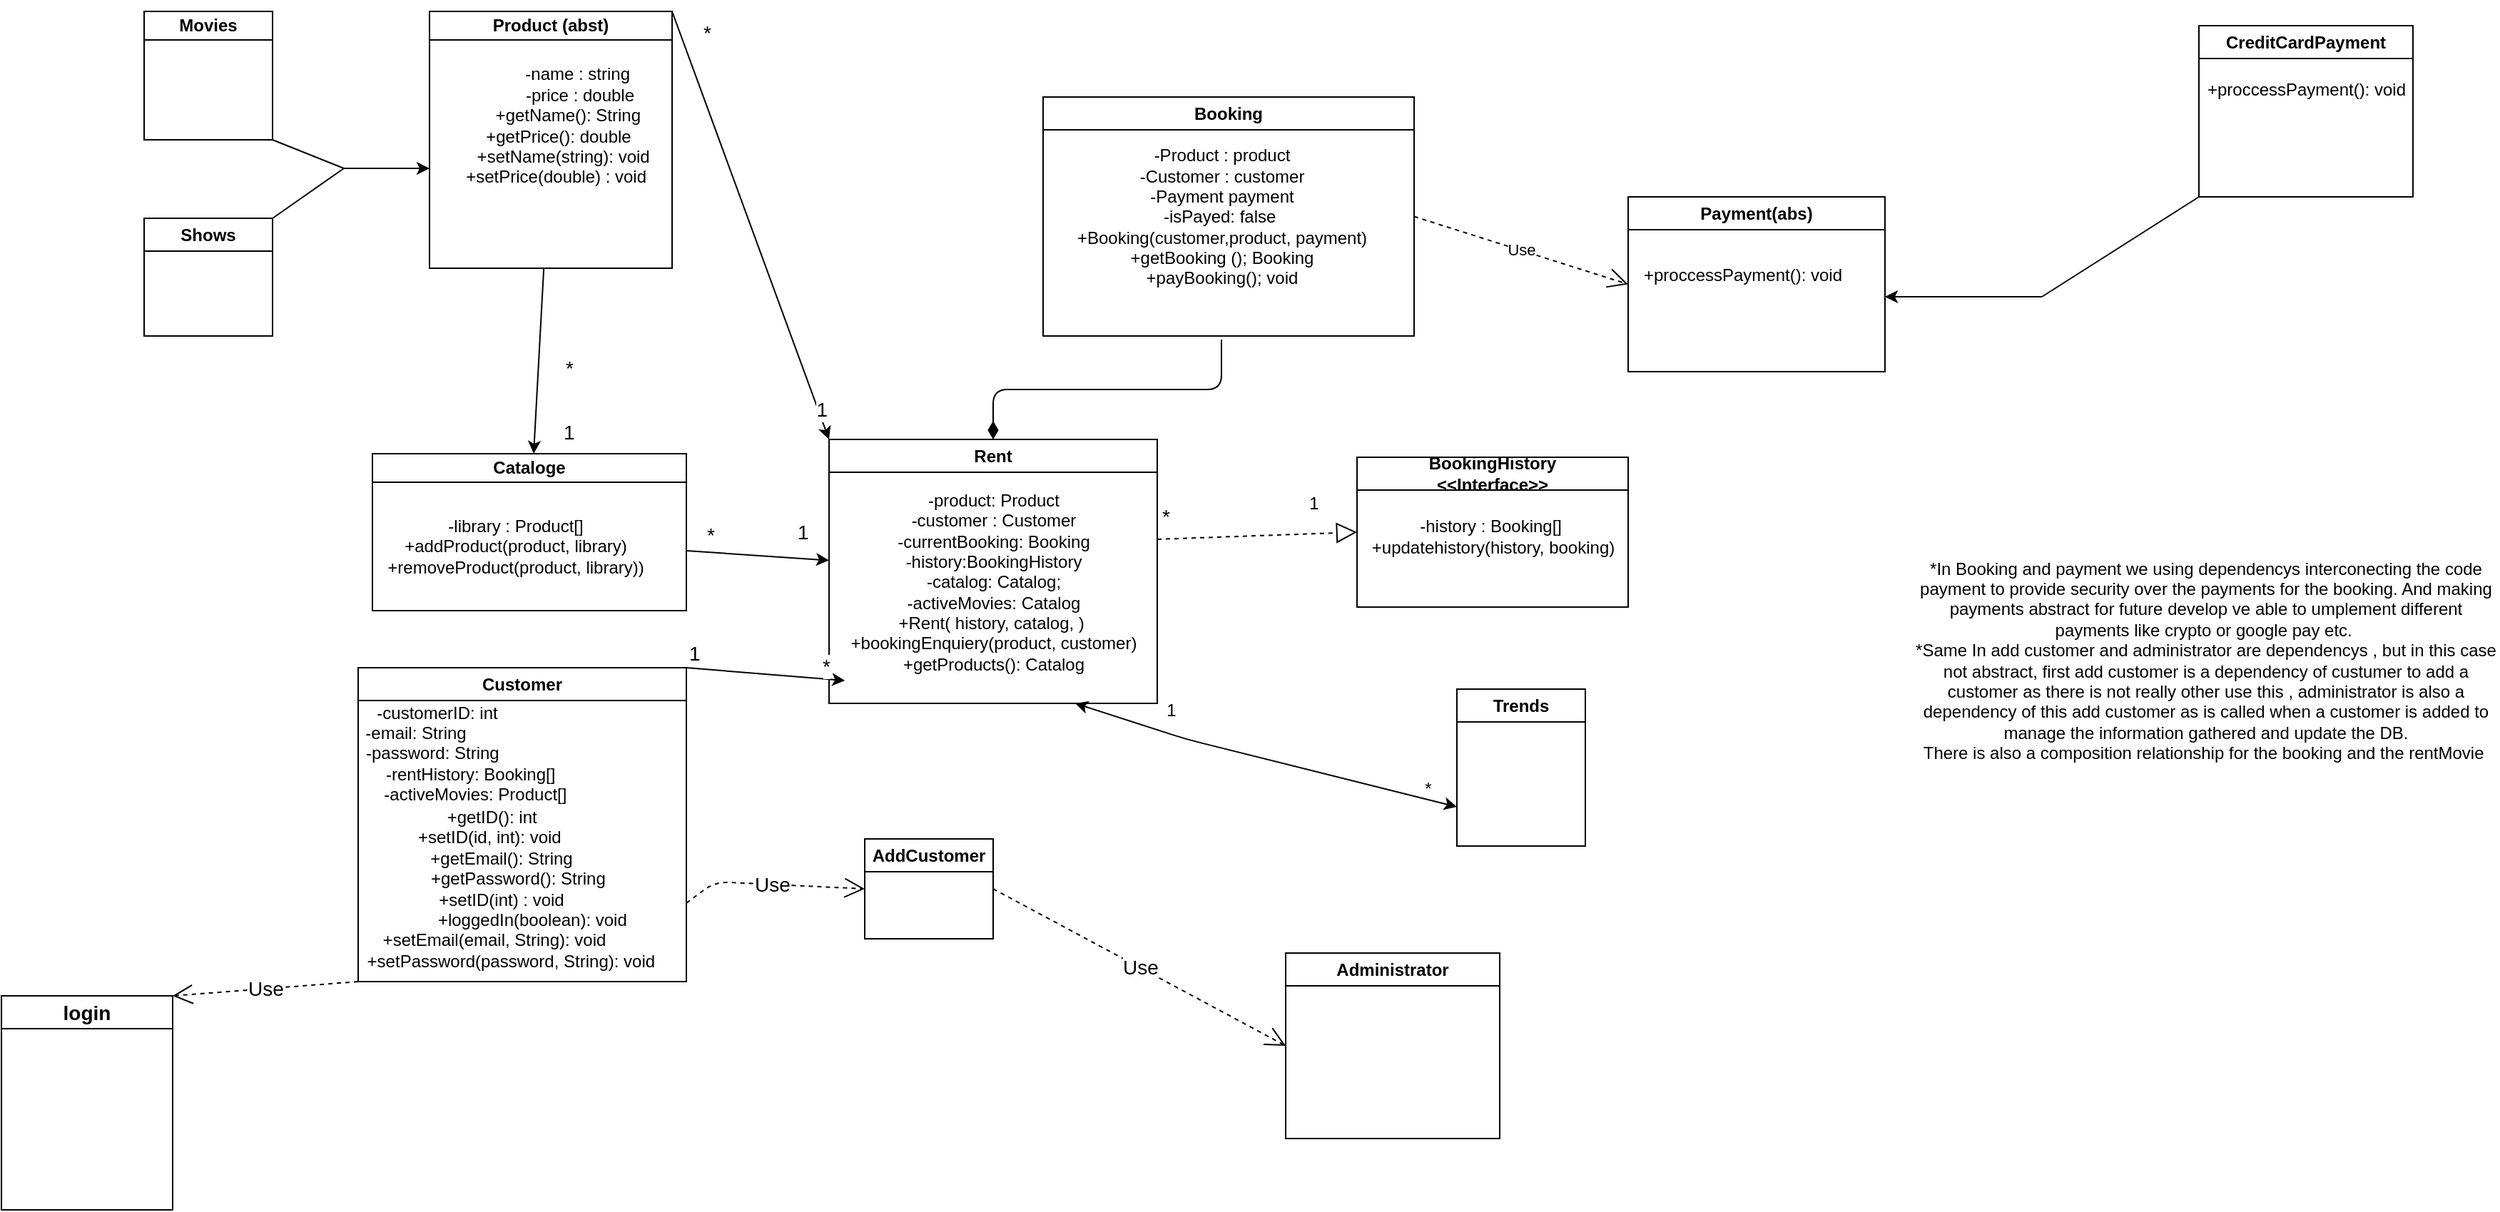 <mxfile>
    <diagram id="IbTHPOekLIpRfXN_h18N" name="Page-1">
        <mxGraphModel dx="2827" dy="2846" grid="1" gridSize="10" guides="1" tooltips="1" connect="1" arrows="1" fold="1" page="1" pageScale="1" pageWidth="850" pageHeight="1100" math="0" shadow="0">
            <root>
                <mxCell id="0"/>
                <mxCell id="1" parent="0"/>
                <mxCell id="84" value="" style="edgeStyle=none;html=1;fontSize=14;" parent="1" source="2" target="83" edge="1">
                    <mxGeometry relative="1" as="geometry"/>
                </mxCell>
                <mxCell id="2" value="Product (abst)" style="swimlane;whiteSpace=wrap;html=1;startSize=20;" parent="1" vertex="1">
                    <mxGeometry x="120" y="-150" width="170" height="180" as="geometry">
                        <mxRectangle x="160" y="110" width="90" height="30" as="alternateBounds"/>
                    </mxGeometry>
                </mxCell>
                <mxCell id="105" value="&amp;nbsp; &amp;nbsp; &amp;nbsp; &amp;nbsp; &amp;nbsp; &amp;nbsp;-name : string&lt;br&gt;&amp;nbsp; &amp;nbsp; &amp;nbsp; &amp;nbsp; &amp;nbsp; &amp;nbsp; -price : double&lt;br&gt;&amp;nbsp; &amp;nbsp; &amp;nbsp; &amp;nbsp;+getName(): String&lt;br&gt;&amp;nbsp; &amp;nbsp;+getPrice(): double&lt;br&gt;&amp;nbsp; &amp;nbsp; &amp;nbsp;+setName(string): void&lt;br&gt;&amp;nbsp; +setPrice(double) : void" style="text;html=1;align=center;verticalAlign=middle;resizable=0;points=[];autosize=1;strokeColor=none;fillColor=none;" parent="2" vertex="1">
                    <mxGeometry x="5" y="30" width="160" height="100" as="geometry"/>
                </mxCell>
                <mxCell id="3" value="Customer" style="swimlane;whiteSpace=wrap;html=1;" parent="1" vertex="1">
                    <mxGeometry x="70" y="310" width="230" height="220" as="geometry">
                        <mxRectangle x="30" y="310" width="100" height="30" as="alternateBounds"/>
                    </mxGeometry>
                </mxCell>
                <mxCell id="101" value="&amp;nbsp; &amp;nbsp; &amp;nbsp; &amp;nbsp; &amp;nbsp; &amp;nbsp;+getID(): int&lt;br&gt;&amp;nbsp; &amp;nbsp; &amp;nbsp; &amp;nbsp; &amp;nbsp; +setID(id, int): void&lt;br&gt;&amp;nbsp; &amp;nbsp; &amp;nbsp; &amp;nbsp; &amp;nbsp; &amp;nbsp; &amp;nbsp; &amp;nbsp;+getEmail(): String&lt;br&gt;&amp;nbsp; &amp;nbsp; &amp;nbsp; &amp;nbsp; &amp;nbsp; &amp;nbsp; &amp;nbsp; &amp;nbsp; &amp;nbsp; &amp;nbsp; &amp;nbsp; +getPassword(): String&lt;br&gt;&amp;nbsp; &amp;nbsp; &amp;nbsp; &amp;nbsp; &amp;nbsp; &amp;nbsp; &amp;nbsp; &amp;nbsp;+setID(int) : void&lt;br&gt;&amp;nbsp; &amp;nbsp; &amp;nbsp; &amp;nbsp; &amp;nbsp; &amp;nbsp; &amp;nbsp; &amp;nbsp; &amp;nbsp; &amp;nbsp; &amp;nbsp; &amp;nbsp; &amp;nbsp; &amp;nbsp; +loggedIn(boolean): void&lt;br&gt;&amp;nbsp; &amp;nbsp; &amp;nbsp; &amp;nbsp; &amp;nbsp; &amp;nbsp; +setEmail(email, String): void&lt;br&gt;&amp;nbsp; &amp;nbsp; &amp;nbsp; &amp;nbsp; &amp;nbsp; &amp;nbsp; &amp;nbsp; &amp;nbsp; &amp;nbsp; &amp;nbsp;+setPassword(password, String): void" style="text;html=1;align=center;verticalAlign=middle;resizable=0;points=[];autosize=1;strokeColor=none;fillColor=none;" parent="3" vertex="1">
                    <mxGeometry x="-70" y="90" width="290" height="130" as="geometry"/>
                </mxCell>
                <mxCell id="98" value="&amp;nbsp; &amp;nbsp; &amp;nbsp; &amp;nbsp; &amp;nbsp;-customerID: int&lt;br&gt;-email: String&lt;br&gt;&amp;nbsp; &amp;nbsp; &amp;nbsp; &amp;nbsp;-password: String&lt;br&gt;&amp;nbsp; &amp;nbsp; &amp;nbsp; &amp;nbsp; &amp;nbsp; &amp;nbsp; &amp;nbsp; &amp;nbsp; &amp;nbsp; &amp;nbsp; &amp;nbsp; &amp;nbsp;-rentHistory: Booking[]&lt;br&gt;&amp;nbsp; &amp;nbsp; &amp;nbsp; &amp;nbsp; &amp;nbsp; &amp;nbsp; &amp;nbsp; &amp;nbsp; &amp;nbsp; &amp;nbsp; &amp;nbsp; &amp;nbsp; &amp;nbsp;-activeMovies: Product[]" style="text;html=1;align=center;verticalAlign=middle;resizable=0;points=[];autosize=1;strokeColor=none;fillColor=none;" parent="3" vertex="1">
                    <mxGeometry x="-75" y="15" width="230" height="90" as="geometry"/>
                </mxCell>
                <mxCell id="4" value="Rent" style="swimlane;whiteSpace=wrap;html=1;" parent="1" vertex="1">
                    <mxGeometry x="400" y="150" width="230" height="185" as="geometry">
                        <mxRectangle x="340" y="180" width="70" height="30" as="alternateBounds"/>
                    </mxGeometry>
                </mxCell>
                <mxCell id="107" value="-product: Product&lt;br&gt;-customer : Customer&lt;br&gt;-currentBooking: Booking&lt;br&gt;-history:BookingHistory&lt;br&gt;-catalog: Catalog;&lt;br&gt;-activeMovies: Catalog&lt;br&gt;+Rent( history, catalog, )&amp;nbsp;&lt;br&gt;+bookingEnquiery(product, customer)&lt;br&gt;+getProducts(): Catalog&lt;br&gt;" style="text;html=1;align=center;verticalAlign=middle;resizable=0;points=[];autosize=1;strokeColor=none;fillColor=none;" parent="4" vertex="1">
                    <mxGeometry x="5" y="30" width="220" height="140" as="geometry"/>
                </mxCell>
                <mxCell id="5" value="Booking" style="swimlane;whiteSpace=wrap;html=1;" parent="1" vertex="1">
                    <mxGeometry x="550" y="-90" width="260" height="167.5" as="geometry">
                        <mxRectangle x="612.5" y="-30" width="90" height="30" as="alternateBounds"/>
                    </mxGeometry>
                </mxCell>
                <mxCell id="109" value="-Product : product&lt;br&gt;-Customer : customer&lt;br&gt;-Payment payment&lt;br&gt;-isPayed: false&amp;nbsp;&lt;br&gt;+Booking(customer,product, payment)&lt;br&gt;+getBooking (); Booking&lt;br&gt;+payBooking(); void" style="text;html=1;align=center;verticalAlign=middle;resizable=0;points=[];autosize=1;strokeColor=none;fillColor=none;" parent="5" vertex="1">
                    <mxGeometry x="10" y="28.75" width="230" height="110" as="geometry"/>
                </mxCell>
                <mxCell id="6" value="AddCustomer" style="swimlane;whiteSpace=wrap;html=1;" parent="1" vertex="1">
                    <mxGeometry x="425" y="430" width="90" height="70" as="geometry"/>
                </mxCell>
                <mxCell id="8" value="Payment(abs)" style="swimlane;whiteSpace=wrap;html=1;" parent="1" vertex="1">
                    <mxGeometry x="960" y="-20" width="180" height="122.5" as="geometry"/>
                </mxCell>
                <mxCell id="112" value="+proccessPayment(): void" style="text;html=1;align=center;verticalAlign=middle;resizable=0;points=[];autosize=1;strokeColor=none;fillColor=none;" parent="8" vertex="1">
                    <mxGeometry y="40" width="160" height="30" as="geometry"/>
                </mxCell>
                <mxCell id="10" value="BookingHistory&lt;br&gt;&amp;lt;&amp;lt;Interface&amp;gt;&amp;gt;" style="swimlane;whiteSpace=wrap;html=1;" parent="1" vertex="1">
                    <mxGeometry x="770" y="162.5" width="190" height="105" as="geometry">
                        <mxRectangle x="550" y="210" width="180" height="70" as="alternateBounds"/>
                    </mxGeometry>
                </mxCell>
                <mxCell id="66" value="&lt;br&gt;&lt;br&gt;" style="text;html=1;align=center;verticalAlign=middle;resizable=0;points=[];autosize=1;strokeColor=none;fillColor=none;" parent="10" vertex="1">
                    <mxGeometry x="80" y="25" width="20" height="40" as="geometry"/>
                </mxCell>
                <mxCell id="110" value="-history : Booking[]&amp;nbsp;&lt;br&gt;+updatehistory(history, booking)&lt;br&gt;" style="text;html=1;align=center;verticalAlign=middle;resizable=0;points=[];autosize=1;strokeColor=none;fillColor=none;" parent="10" vertex="1">
                    <mxGeometry y="35" width="190" height="40" as="geometry"/>
                </mxCell>
                <mxCell id="14" value="Trends" style="swimlane;whiteSpace=wrap;html=1;" parent="1" vertex="1">
                    <mxGeometry x="840" y="325" width="90" height="110" as="geometry"/>
                </mxCell>
                <mxCell id="15" value="Administrator" style="swimlane;whiteSpace=wrap;html=1;" parent="1" vertex="1">
                    <mxGeometry x="720" y="510" width="150" height="130" as="geometry"/>
                </mxCell>
                <mxCell id="16" value="" style="endArrow=none;dashed=1;html=1;startArrow=none;" parent="1" edge="1">
                    <mxGeometry width="50" height="50" relative="1" as="geometry">
                        <mxPoint x="530" y="260" as="sourcePoint"/>
                        <mxPoint x="530" y="260" as="targetPoint"/>
                    </mxGeometry>
                </mxCell>
                <mxCell id="26" value="" style="endArrow=classic;html=1;fontSize=14;exitX=1;exitY=0;exitDx=0;exitDy=0;entryX=0;entryY=0;entryDx=0;entryDy=0;" parent="1" source="2" target="4" edge="1">
                    <mxGeometry relative="1" as="geometry">
                        <mxPoint x="260" y="120" as="sourcePoint"/>
                        <mxPoint x="612" y="270" as="targetPoint"/>
                    </mxGeometry>
                </mxCell>
                <mxCell id="28" value="*" style="edgeLabel;resizable=0;html=1;align=left;verticalAlign=bottom;fontSize=14;" parent="26" connectable="0" vertex="1">
                    <mxGeometry x="-1" relative="1" as="geometry">
                        <mxPoint x="20" y="25" as="offset"/>
                    </mxGeometry>
                </mxCell>
                <mxCell id="29" value="1" style="edgeLabel;resizable=0;html=1;align=right;verticalAlign=bottom;fontSize=14;" parent="26" connectable="0" vertex="1">
                    <mxGeometry x="1" relative="1" as="geometry">
                        <mxPoint y="-10" as="offset"/>
                    </mxGeometry>
                </mxCell>
                <mxCell id="31" value="" style="endArrow=classic;html=1;fontSize=14;exitX=1;exitY=0;exitDx=0;exitDy=0;entryX=0.028;entryY=0.993;entryDx=0;entryDy=0;entryPerimeter=0;" parent="1" source="3" edge="1" target="107">
                    <mxGeometry relative="1" as="geometry">
                        <mxPoint x="390" y="270" as="sourcePoint"/>
                        <mxPoint x="380" y="310" as="targetPoint"/>
                    </mxGeometry>
                </mxCell>
                <mxCell id="33" value="1" style="edgeLabel;resizable=0;html=1;align=left;verticalAlign=bottom;fontSize=14;" parent="31" connectable="0" vertex="1">
                    <mxGeometry x="-1" relative="1" as="geometry"/>
                </mxCell>
                <mxCell id="34" value="*" style="edgeLabel;resizable=0;html=1;align=right;verticalAlign=bottom;fontSize=14;" parent="31" connectable="0" vertex="1">
                    <mxGeometry x="1" relative="1" as="geometry">
                        <mxPoint x="-10" as="offset"/>
                    </mxGeometry>
                </mxCell>
                <mxCell id="46" value="Movies" style="swimlane;whiteSpace=wrap;html=1;startSize=20;" parent="1" vertex="1">
                    <mxGeometry x="-80" y="-150" width="90" height="90" as="geometry">
                        <mxRectangle x="160" y="110" width="90" height="30" as="alternateBounds"/>
                    </mxGeometry>
                </mxCell>
                <mxCell id="48" value="Shows" style="swimlane;whiteSpace=wrap;html=1;" parent="1" vertex="1">
                    <mxGeometry x="-80" y="-5" width="90" height="82.5" as="geometry"/>
                </mxCell>
                <mxCell id="72" value="Use" style="endArrow=open;endSize=12;dashed=1;html=1;exitX=1;exitY=0.5;exitDx=0;exitDy=0;entryX=0;entryY=0.5;entryDx=0;entryDy=0;" parent="1" source="5" target="8" edge="1">
                    <mxGeometry width="160" relative="1" as="geometry">
                        <mxPoint x="380" y="240" as="sourcePoint"/>
                        <mxPoint x="540" y="240" as="targetPoint"/>
                    </mxGeometry>
                </mxCell>
                <mxCell id="73" value="" style="endArrow=block;dashed=1;endFill=0;endSize=12;html=1;entryX=0;entryY=0.5;entryDx=0;entryDy=0;" parent="1" target="10" edge="1">
                    <mxGeometry width="160" relative="1" as="geometry">
                        <mxPoint x="630" y="220" as="sourcePoint"/>
                        <mxPoint x="540" y="270" as="targetPoint"/>
                    </mxGeometry>
                </mxCell>
                <mxCell id="74" value="" style="html=1;endArrow=diamondThin;endFill=1;edgeStyle=elbowEdgeStyle;elbow=vertical;endSize=10;entryX=0.5;entryY=0;entryDx=0;entryDy=0;" parent="1" target="4" edge="1">
                    <mxGeometry width="160" relative="1" as="geometry">
                        <mxPoint x="675" y="80" as="sourcePoint"/>
                        <mxPoint x="540" y="270" as="targetPoint"/>
                    </mxGeometry>
                </mxCell>
                <mxCell id="75" value="1" style="text;html=1;strokeColor=none;fillColor=none;align=center;verticalAlign=middle;whiteSpace=wrap;rounded=0;" parent="1" vertex="1">
                    <mxGeometry x="710" y="180" width="60" height="30" as="geometry"/>
                </mxCell>
                <mxCell id="76" value="*" style="edgeLabel;resizable=0;html=1;align=right;verticalAlign=bottom;fontSize=14;" parent="1" connectable="0" vertex="1">
                    <mxGeometry x="639.999" y="214.997" as="geometry"/>
                </mxCell>
                <mxCell id="77" value="1" style="text;html=1;strokeColor=none;fillColor=none;align=center;verticalAlign=middle;whiteSpace=wrap;rounded=0;" parent="1" vertex="1">
                    <mxGeometry x="610" y="325" width="60" height="30" as="geometry"/>
                </mxCell>
                <mxCell id="78" value="*" style="text;html=1;strokeColor=none;fillColor=none;align=center;verticalAlign=middle;whiteSpace=wrap;rounded=0;" parent="1" vertex="1">
                    <mxGeometry x="790" y="380" width="60" height="30" as="geometry"/>
                </mxCell>
                <mxCell id="85" style="edgeStyle=none;html=1;fontSize=14;" parent="1" edge="1" target="4">
                    <mxGeometry relative="1" as="geometry">
                        <mxPoint x="380" y="228" as="targetPoint"/>
                        <mxPoint x="300" y="228" as="sourcePoint"/>
                    </mxGeometry>
                </mxCell>
                <mxCell id="83" value="Cataloge" style="swimlane;whiteSpace=wrap;html=1;startSize=20;" parent="1" vertex="1">
                    <mxGeometry x="80" y="160" width="220" height="110" as="geometry">
                        <mxRectangle x="320" y="-30" width="90" height="30" as="alternateBounds"/>
                    </mxGeometry>
                </mxCell>
                <mxCell id="106" value="-library : Product[]&lt;br&gt;+addProduct(product, library)&lt;br&gt;+removeProduct(product, library))" style="text;html=1;align=center;verticalAlign=middle;resizable=0;points=[];autosize=1;strokeColor=none;fillColor=none;" parent="83" vertex="1">
                    <mxGeometry y="35" width="200" height="60" as="geometry"/>
                </mxCell>
                <mxCell id="86" value="" style="endArrow=classic;startArrow=classic;html=1;fontSize=14;entryX=0;entryY=0.75;entryDx=0;entryDy=0;exitX=0.75;exitY=1;exitDx=0;exitDy=0;" parent="1" source="4" target="14" edge="1">
                    <mxGeometry width="50" height="50" relative="1" as="geometry">
                        <mxPoint x="630" y="340" as="sourcePoint"/>
                        <mxPoint x="580" y="340" as="targetPoint"/>
                        <Array as="points">
                            <mxPoint x="650" y="360"/>
                        </Array>
                    </mxGeometry>
                </mxCell>
                <mxCell id="91" value="Use" style="endArrow=open;endSize=12;dashed=1;html=1;fontSize=14;exitX=0;exitY=1;exitDx=0;exitDy=0;entryX=1;entryY=0;entryDx=0;entryDy=0;" parent="1" source="3" target="92" edge="1">
                    <mxGeometry width="160" relative="1" as="geometry">
                        <mxPoint x="630" y="420" as="sourcePoint"/>
                        <mxPoint x="150" y="470" as="targetPoint"/>
                    </mxGeometry>
                </mxCell>
                <mxCell id="92" value="login" style="swimlane;whiteSpace=wrap;html=1;fontSize=14;" parent="1" vertex="1">
                    <mxGeometry x="-180" y="540" width="120" height="150" as="geometry"/>
                </mxCell>
                <mxCell id="93" value="Use" style="endArrow=open;endSize=12;dashed=1;html=1;fontSize=14;exitX=1;exitY=0.75;exitDx=0;exitDy=0;entryX=0;entryY=0.5;entryDx=0;entryDy=0;" parent="1" source="3" edge="1" target="6">
                    <mxGeometry width="160" relative="1" as="geometry">
                        <mxPoint y="430" as="sourcePoint"/>
                        <mxPoint x="350" y="450" as="targetPoint"/>
                        <Array as="points">
                            <mxPoint x="320" y="460"/>
                        </Array>
                    </mxGeometry>
                </mxCell>
                <mxCell id="97" value="Use" style="endArrow=open;endSize=12;dashed=1;html=1;fontSize=14;exitX=1;exitY=0.5;exitDx=0;exitDy=0;entryX=0;entryY=0.5;entryDx=0;entryDy=0;" parent="1" source="6" target="15" edge="1">
                    <mxGeometry width="160" relative="1" as="geometry">
                        <mxPoint x="380" y="430" as="sourcePoint"/>
                        <mxPoint x="540" y="430" as="targetPoint"/>
                    </mxGeometry>
                </mxCell>
                <mxCell id="114" value="CreditCardPayment" style="swimlane;whiteSpace=wrap;html=1;" parent="1" vertex="1">
                    <mxGeometry x="1360" y="-140" width="150" height="120" as="geometry"/>
                </mxCell>
                <mxCell id="116" value="+proccessPayment(): void" style="text;html=1;align=center;verticalAlign=middle;resizable=0;points=[];autosize=1;strokeColor=none;fillColor=none;" parent="114" vertex="1">
                    <mxGeometry x="-5" y="30" width="160" height="30" as="geometry"/>
                </mxCell>
                <mxCell id="124" value="*" style="edgeLabel;resizable=0;html=1;align=right;verticalAlign=bottom;fontSize=14;" connectable="0" vertex="1" parent="1">
                    <mxGeometry x="320.003" y="227.5" as="geometry"/>
                </mxCell>
                <mxCell id="125" value="1" style="edgeLabel;resizable=0;html=1;align=left;verticalAlign=bottom;fontSize=14;" connectable="0" vertex="1" parent="1">
                    <mxGeometry x="205" y="110.0" as="geometry">
                        <mxPoint x="171" y="115" as="offset"/>
                    </mxGeometry>
                </mxCell>
                <mxCell id="126" value="1" style="edgeLabel;resizable=0;html=1;align=left;verticalAlign=bottom;fontSize=14;" connectable="0" vertex="1" parent="1">
                    <mxGeometry x="170" y="195" as="geometry">
                        <mxPoint x="42" y="-40" as="offset"/>
                    </mxGeometry>
                </mxCell>
                <mxCell id="127" value="*" style="edgeLabel;resizable=0;html=1;align=right;verticalAlign=bottom;fontSize=14;" connectable="0" vertex="1" parent="1">
                    <mxGeometry x="310.003" y="227.5" as="geometry">
                        <mxPoint x="-89" y="-117" as="offset"/>
                    </mxGeometry>
                </mxCell>
                <mxCell id="129" value="" style="endArrow=classic;html=1;" edge="1" parent="1">
                    <mxGeometry width="50" height="50" relative="1" as="geometry">
                        <mxPoint x="60" y="-40" as="sourcePoint"/>
                        <mxPoint x="120" y="-40" as="targetPoint"/>
                    </mxGeometry>
                </mxCell>
                <mxCell id="130" value="" style="endArrow=none;html=1;exitX=1;exitY=0;exitDx=0;exitDy=0;" edge="1" parent="1" source="48">
                    <mxGeometry width="50" height="50" relative="1" as="geometry">
                        <mxPoint x="350" y="60" as="sourcePoint"/>
                        <mxPoint x="60" y="-40" as="targetPoint"/>
                    </mxGeometry>
                </mxCell>
                <mxCell id="131" value="" style="endArrow=none;html=1;exitX=1;exitY=1;exitDx=0;exitDy=0;" edge="1" parent="1" source="46">
                    <mxGeometry width="50" height="50" relative="1" as="geometry">
                        <mxPoint x="190" y="30" as="sourcePoint"/>
                        <mxPoint x="60" y="-40" as="targetPoint"/>
                    </mxGeometry>
                </mxCell>
                <mxCell id="132" value="" style="endArrow=none;html=1;entryX=0;entryY=1;entryDx=0;entryDy=0;" edge="1" parent="1" target="114">
                    <mxGeometry width="50" height="50" relative="1" as="geometry">
                        <mxPoint x="1250" y="50" as="sourcePoint"/>
                        <mxPoint x="850" y="130" as="targetPoint"/>
                    </mxGeometry>
                </mxCell>
                <mxCell id="133" value="" style="endArrow=classic;html=1;" edge="1" parent="1">
                    <mxGeometry width="50" height="50" relative="1" as="geometry">
                        <mxPoint x="1250" y="50" as="sourcePoint"/>
                        <mxPoint x="1140" y="50" as="targetPoint"/>
                    </mxGeometry>
                </mxCell>
                <mxCell id="134" value="*In Booking and payment we using dependencys interconecting the code payment to provide security over the payments for the booking. And making payments abstract for future develop ve able to umplement different payments like crypto or google pay etc.&amp;nbsp;&lt;br&gt;*Same In add customer and administrator are dependencys , but in this case not abstract, first add customer is a dependency of custumer to add a customer as there is not really other use this , administrator is also a dependency of this add customer as is called when a customer is added to manage the information gathered and update the DB.&lt;br&gt;There is also a composition relationship for the booking and the rentMovie&amp;nbsp;" style="text;html=1;strokeColor=none;fillColor=none;align=center;verticalAlign=middle;whiteSpace=wrap;rounded=0;" vertex="1" parent="1">
                    <mxGeometry x="1160" y="130" width="410" height="350" as="geometry"/>
                </mxCell>
            </root>
        </mxGraphModel>
    </diagram>
</mxfile>